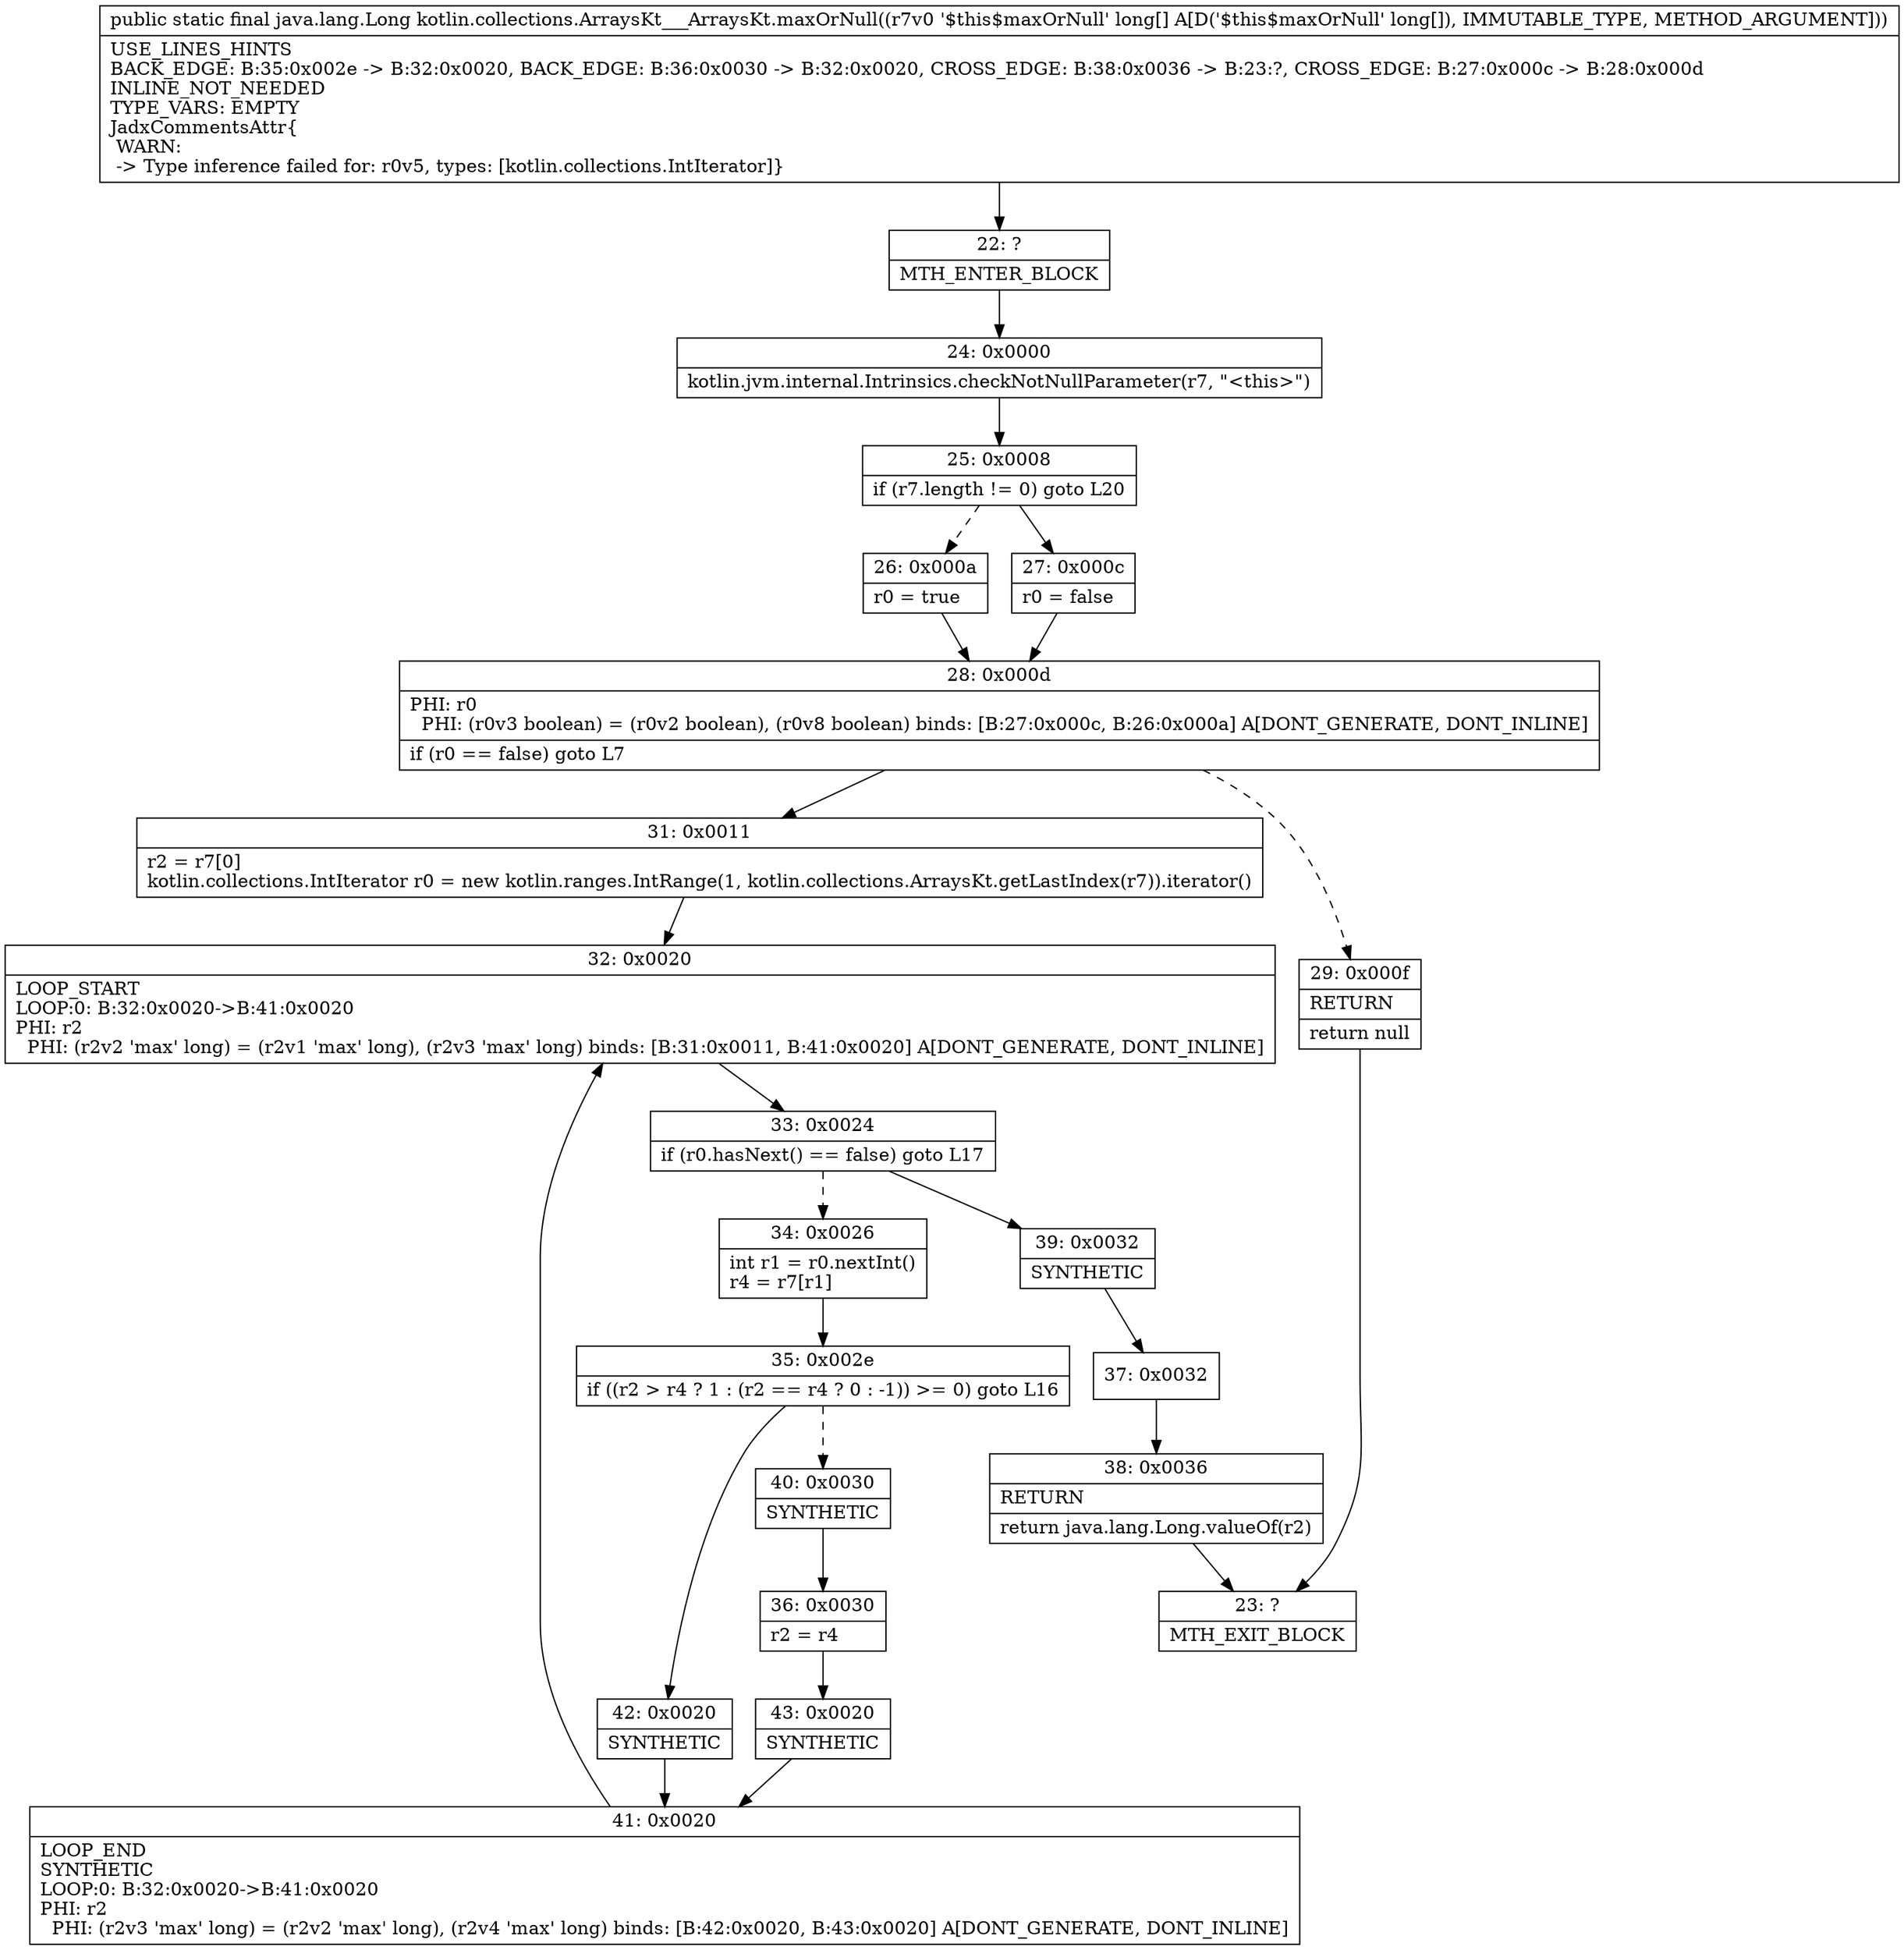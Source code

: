digraph "CFG forkotlin.collections.ArraysKt___ArraysKt.maxOrNull([J)Ljava\/lang\/Long;" {
Node_22 [shape=record,label="{22\:\ ?|MTH_ENTER_BLOCK\l}"];
Node_24 [shape=record,label="{24\:\ 0x0000|kotlin.jvm.internal.Intrinsics.checkNotNullParameter(r7, \"\<this\>\")\l}"];
Node_25 [shape=record,label="{25\:\ 0x0008|if (r7.length != 0) goto L20\l}"];
Node_26 [shape=record,label="{26\:\ 0x000a|r0 = true\l}"];
Node_28 [shape=record,label="{28\:\ 0x000d|PHI: r0 \l  PHI: (r0v3 boolean) = (r0v2 boolean), (r0v8 boolean) binds: [B:27:0x000c, B:26:0x000a] A[DONT_GENERATE, DONT_INLINE]\l|if (r0 == false) goto L7\l}"];
Node_29 [shape=record,label="{29\:\ 0x000f|RETURN\l|return null\l}"];
Node_23 [shape=record,label="{23\:\ ?|MTH_EXIT_BLOCK\l}"];
Node_31 [shape=record,label="{31\:\ 0x0011|r2 = r7[0]\lkotlin.collections.IntIterator r0 = new kotlin.ranges.IntRange(1, kotlin.collections.ArraysKt.getLastIndex(r7)).iterator()\l}"];
Node_32 [shape=record,label="{32\:\ 0x0020|LOOP_START\lLOOP:0: B:32:0x0020\-\>B:41:0x0020\lPHI: r2 \l  PHI: (r2v2 'max' long) = (r2v1 'max' long), (r2v3 'max' long) binds: [B:31:0x0011, B:41:0x0020] A[DONT_GENERATE, DONT_INLINE]\l}"];
Node_33 [shape=record,label="{33\:\ 0x0024|if (r0.hasNext() == false) goto L17\l}"];
Node_34 [shape=record,label="{34\:\ 0x0026|int r1 = r0.nextInt()\lr4 = r7[r1]\l}"];
Node_35 [shape=record,label="{35\:\ 0x002e|if ((r2 \> r4 ? 1 : (r2 == r4 ? 0 : \-1)) \>= 0) goto L16\l}"];
Node_40 [shape=record,label="{40\:\ 0x0030|SYNTHETIC\l}"];
Node_36 [shape=record,label="{36\:\ 0x0030|r2 = r4\l}"];
Node_43 [shape=record,label="{43\:\ 0x0020|SYNTHETIC\l}"];
Node_41 [shape=record,label="{41\:\ 0x0020|LOOP_END\lSYNTHETIC\lLOOP:0: B:32:0x0020\-\>B:41:0x0020\lPHI: r2 \l  PHI: (r2v3 'max' long) = (r2v2 'max' long), (r2v4 'max' long) binds: [B:42:0x0020, B:43:0x0020] A[DONT_GENERATE, DONT_INLINE]\l}"];
Node_42 [shape=record,label="{42\:\ 0x0020|SYNTHETIC\l}"];
Node_39 [shape=record,label="{39\:\ 0x0032|SYNTHETIC\l}"];
Node_37 [shape=record,label="{37\:\ 0x0032}"];
Node_38 [shape=record,label="{38\:\ 0x0036|RETURN\l|return java.lang.Long.valueOf(r2)\l}"];
Node_27 [shape=record,label="{27\:\ 0x000c|r0 = false\l}"];
MethodNode[shape=record,label="{public static final java.lang.Long kotlin.collections.ArraysKt___ArraysKt.maxOrNull((r7v0 '$this$maxOrNull' long[] A[D('$this$maxOrNull' long[]), IMMUTABLE_TYPE, METHOD_ARGUMENT]))  | USE_LINES_HINTS\lBACK_EDGE: B:35:0x002e \-\> B:32:0x0020, BACK_EDGE: B:36:0x0030 \-\> B:32:0x0020, CROSS_EDGE: B:38:0x0036 \-\> B:23:?, CROSS_EDGE: B:27:0x000c \-\> B:28:0x000d\lINLINE_NOT_NEEDED\lTYPE_VARS: EMPTY\lJadxCommentsAttr\{\l WARN: \l \-\> Type inference failed for: r0v5, types: [kotlin.collections.IntIterator]\}\l}"];
MethodNode -> Node_22;Node_22 -> Node_24;
Node_24 -> Node_25;
Node_25 -> Node_26[style=dashed];
Node_25 -> Node_27;
Node_26 -> Node_28;
Node_28 -> Node_29[style=dashed];
Node_28 -> Node_31;
Node_29 -> Node_23;
Node_31 -> Node_32;
Node_32 -> Node_33;
Node_33 -> Node_34[style=dashed];
Node_33 -> Node_39;
Node_34 -> Node_35;
Node_35 -> Node_40[style=dashed];
Node_35 -> Node_42;
Node_40 -> Node_36;
Node_36 -> Node_43;
Node_43 -> Node_41;
Node_41 -> Node_32;
Node_42 -> Node_41;
Node_39 -> Node_37;
Node_37 -> Node_38;
Node_38 -> Node_23;
Node_27 -> Node_28;
}

